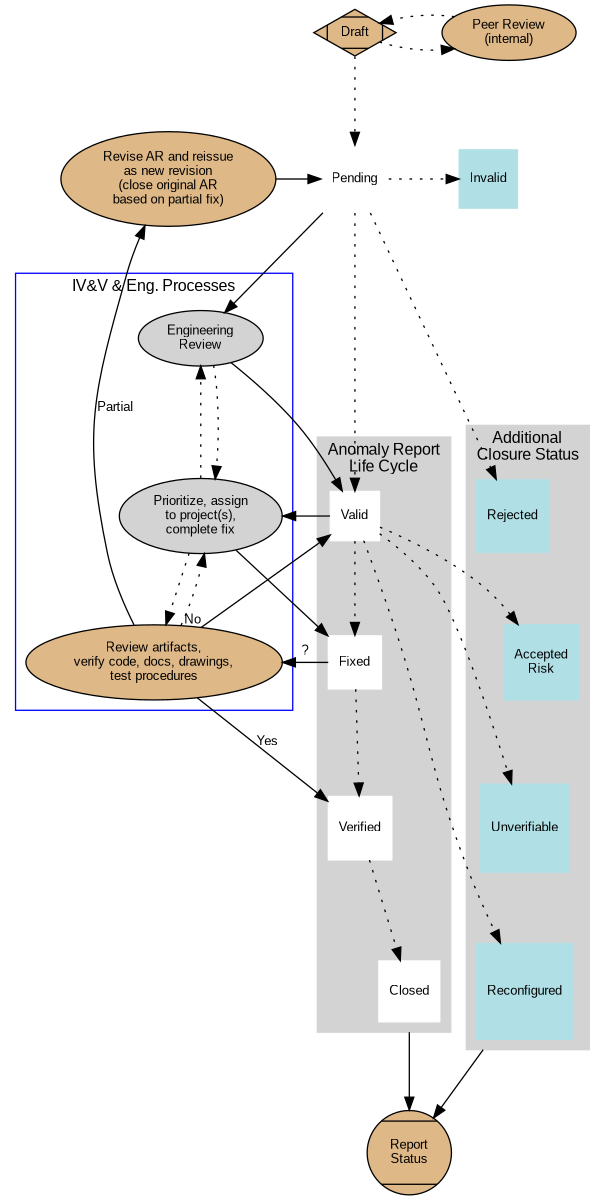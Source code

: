 digraph G {
    size="6,8";
//    ratio=fill; 
    compound=true;
    labelfontname=Arial;
    fontname=Arial;
    fontsize=10;
    subgraph cluster0 {
        node [style=filled,color=white,shape=square,fontname=Arial,fontsize=10];
        style=filled;
        color=lightgrey;
        fontname=Arial;
        fontsize=12;
        label = "Anomaly Report\nLife Cycle";

        Pending -> Valid -> Fixed -> Verified -> Closed [style=dotted];
    }
    subgraph cluster1 {
        node [style=filled,fontname=Arial,fontsize=10];
        fontname=Arial;
        fontsize=12;
        label = "IV&V & Eng. Processes";
        color=blue

        revise [label="Revise AR and reissue\nas new revision\n(close original AR\nbased on partial fix)",fillcolor=burlywood]
        validate [label="Engineering\nReview"];
        prioritze [label="Prioritize, assign\nto project(s),\ncomplete fix"];
        verify [label="Review artifacts,\nverify code, docs, drawings,\ntest procedures",fillcolor=burlywood];

        revise -> validate -> prioritze -> verify [style=invis];
    }
    subgraph cluster2 {
        node [style=filled,color=powderblue,shape=square,fontname=Arial,fontsize=10];
        style=filled;
        color=lightgrey;
        fontname=Arial;
        fontsize=12;
        label = "Additional\nClosure Status";

        Invalid -> Rejected -> Accepted -> Unverifiable -> Reconfigured [style=invis];
    }
    ranksep=.75;

    { rank = same; "Draft"; "peer"; };
    { rank = same; "revise"; "Pending"; };
    { rank = same; "Pending"; "Invalid"; };
//    { rank = same; "Closed"; "report"; };
//    { rank = same; ""; ""; };

    Draft [style=filled,shape=Mdiamond,fillcolor=burlywood,fontname=Arial,fontsize=10];
    peer [style=filled,label="Peer Review\n(internal)",fillcolor=burlywood,fontname=Arial,fontsize=10];
    report [style=filled,shape=Mcircle,label="Report\nStatus",fillcolor=burlywood,fontname=Arial,fontsize=10];
    Accepted [label="Accepted\nRisk"] 

    Draft -> peer [style=dotted];
    peer -> Draft [style=dotted];
    Draft -> Pending [style=dotted];
    Pending -> validate;
    Pending -> Invalid [style=dotted];
    Pending -> Rejected [style=dotted];
    validate -> Valid;
    prioritze -> validate [style=dotted];
    validate -> prioritze [style=dotted];
    Valid -> prioritze;
    Valid -> Accepted [style=dotted];
    Valid -> Unverifiable [style=dotted];
    Valid -> Reconfigured [style=dotted];
    prioritze -> verify [style=dotted];
    verify -> prioritze [style=dotted];
    prioritze -> Fixed;
    Fixed -> verify [label="?",fontname=Arial,fontsize=10];
    verify -> Verified [label="Yes",fontname=Arial,fontsize=10];
    verify -> revise [label="Partial",fontname=Arial,fontsize=10];
    verify -> Valid [taillabel="No",fontname=Arial,fontsize=10];
    verify -> report [style=invis];
    revise -> Pending;
    Closed -> report [weight=10,ltail=cluster0];
    Reconfigured -> report [weight=10,ltail=cluster2];
}

